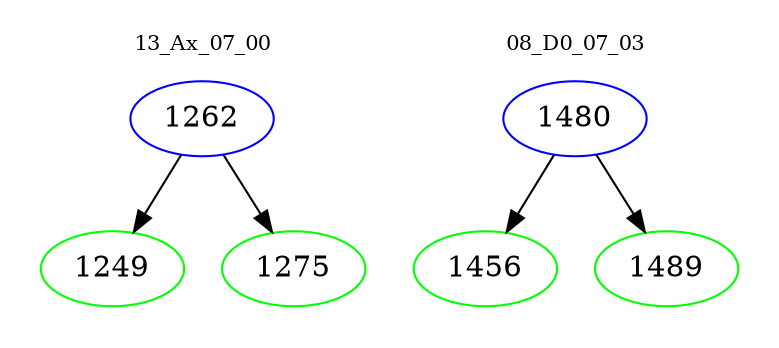 digraph{
subgraph cluster_0 {
color = white
label = "13_Ax_07_00";
fontsize=10;
T0_1262 [label="1262", color="blue"]
T0_1262 -> T0_1249 [color="black"]
T0_1249 [label="1249", color="green"]
T0_1262 -> T0_1275 [color="black"]
T0_1275 [label="1275", color="green"]
}
subgraph cluster_1 {
color = white
label = "08_D0_07_03";
fontsize=10;
T1_1480 [label="1480", color="blue"]
T1_1480 -> T1_1456 [color="black"]
T1_1456 [label="1456", color="green"]
T1_1480 -> T1_1489 [color="black"]
T1_1489 [label="1489", color="green"]
}
}
